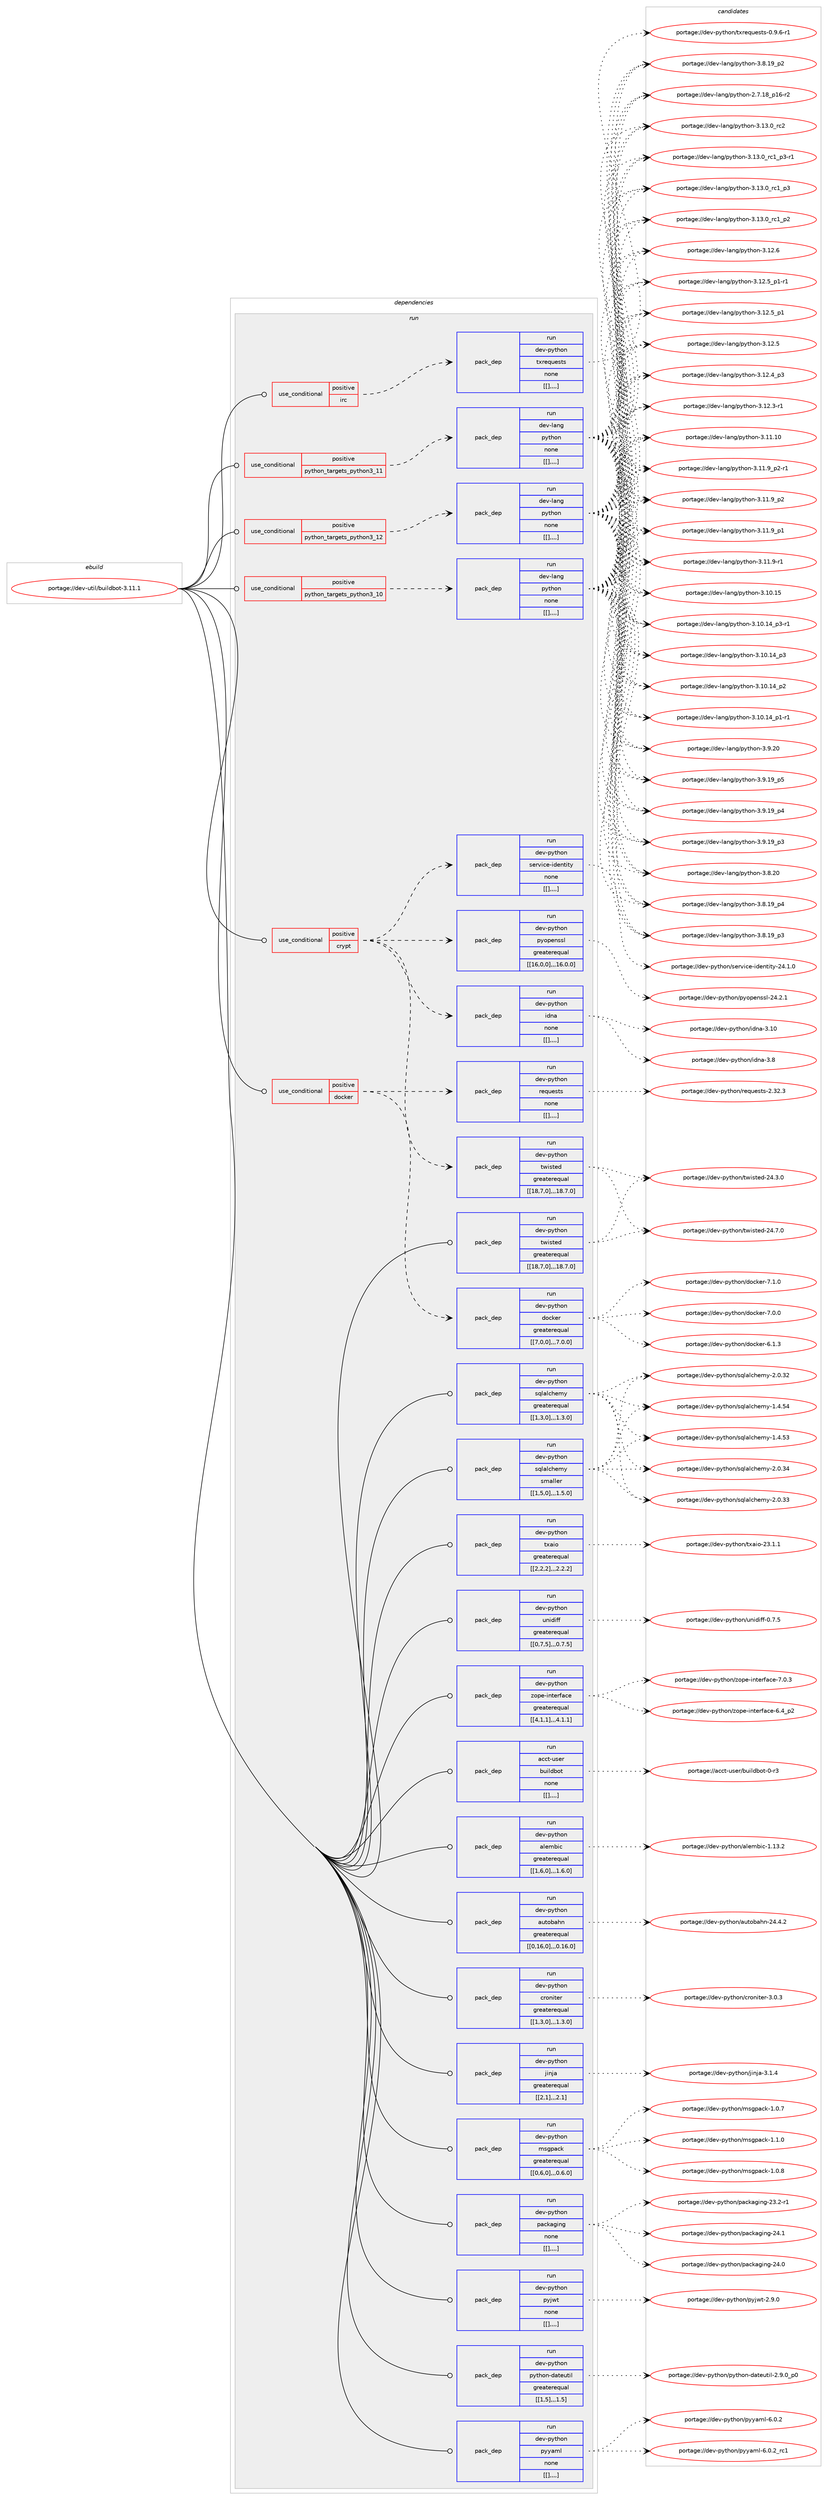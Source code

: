 digraph prolog {

# *************
# Graph options
# *************

newrank=true;
concentrate=true;
compound=true;
graph [rankdir=LR,fontname=Helvetica,fontsize=10,ranksep=1.5];#, ranksep=2.5, nodesep=0.2];
edge  [arrowhead=vee];
node  [fontname=Helvetica,fontsize=10];

# **********
# The ebuild
# **********

subgraph cluster_leftcol {
color=gray;
label=<<i>ebuild</i>>;
id [label="portage://dev-util/buildbot-3.11.1", color=red, width=4, href="../dev-util/buildbot-3.11.1.svg"];
}

# ****************
# The dependencies
# ****************

subgraph cluster_midcol {
color=gray;
label=<<i>dependencies</i>>;
subgraph cluster_compile {
fillcolor="#eeeeee";
style=filled;
label=<<i>compile</i>>;
}
subgraph cluster_compileandrun {
fillcolor="#eeeeee";
style=filled;
label=<<i>compile and run</i>>;
}
subgraph cluster_run {
fillcolor="#eeeeee";
style=filled;
label=<<i>run</i>>;
subgraph cond61010 {
dependency214530 [label=<<TABLE BORDER="0" CELLBORDER="1" CELLSPACING="0" CELLPADDING="4"><TR><TD ROWSPAN="3" CELLPADDING="10">use_conditional</TD></TR><TR><TD>positive</TD></TR><TR><TD>crypt</TD></TR></TABLE>>, shape=none, color=red];
subgraph pack152127 {
dependency214531 [label=<<TABLE BORDER="0" CELLBORDER="1" CELLSPACING="0" CELLPADDING="4" WIDTH="220"><TR><TD ROWSPAN="6" CELLPADDING="30">pack_dep</TD></TR><TR><TD WIDTH="110">run</TD></TR><TR><TD>dev-python</TD></TR><TR><TD>pyopenssl</TD></TR><TR><TD>greaterequal</TD></TR><TR><TD>[[16,0,0],,,16.0.0]</TD></TR></TABLE>>, shape=none, color=blue];
}
dependency214530:e -> dependency214531:w [weight=20,style="dashed",arrowhead="vee"];
subgraph pack152128 {
dependency214532 [label=<<TABLE BORDER="0" CELLBORDER="1" CELLSPACING="0" CELLPADDING="4" WIDTH="220"><TR><TD ROWSPAN="6" CELLPADDING="30">pack_dep</TD></TR><TR><TD WIDTH="110">run</TD></TR><TR><TD>dev-python</TD></TR><TR><TD>service-identity</TD></TR><TR><TD>none</TD></TR><TR><TD>[[],,,,]</TD></TR></TABLE>>, shape=none, color=blue];
}
dependency214530:e -> dependency214532:w [weight=20,style="dashed",arrowhead="vee"];
subgraph pack152129 {
dependency214533 [label=<<TABLE BORDER="0" CELLBORDER="1" CELLSPACING="0" CELLPADDING="4" WIDTH="220"><TR><TD ROWSPAN="6" CELLPADDING="30">pack_dep</TD></TR><TR><TD WIDTH="110">run</TD></TR><TR><TD>dev-python</TD></TR><TR><TD>twisted</TD></TR><TR><TD>greaterequal</TD></TR><TR><TD>[[18,7,0],,,18.7.0]</TD></TR></TABLE>>, shape=none, color=blue];
}
dependency214530:e -> dependency214533:w [weight=20,style="dashed",arrowhead="vee"];
subgraph pack152130 {
dependency214534 [label=<<TABLE BORDER="0" CELLBORDER="1" CELLSPACING="0" CELLPADDING="4" WIDTH="220"><TR><TD ROWSPAN="6" CELLPADDING="30">pack_dep</TD></TR><TR><TD WIDTH="110">run</TD></TR><TR><TD>dev-python</TD></TR><TR><TD>idna</TD></TR><TR><TD>none</TD></TR><TR><TD>[[],,,,]</TD></TR></TABLE>>, shape=none, color=blue];
}
dependency214530:e -> dependency214534:w [weight=20,style="dashed",arrowhead="vee"];
}
id:e -> dependency214530:w [weight=20,style="solid",arrowhead="odot"];
subgraph cond61011 {
dependency214535 [label=<<TABLE BORDER="0" CELLBORDER="1" CELLSPACING="0" CELLPADDING="4"><TR><TD ROWSPAN="3" CELLPADDING="10">use_conditional</TD></TR><TR><TD>positive</TD></TR><TR><TD>docker</TD></TR></TABLE>>, shape=none, color=red];
subgraph pack152131 {
dependency214536 [label=<<TABLE BORDER="0" CELLBORDER="1" CELLSPACING="0" CELLPADDING="4" WIDTH="220"><TR><TD ROWSPAN="6" CELLPADDING="30">pack_dep</TD></TR><TR><TD WIDTH="110">run</TD></TR><TR><TD>dev-python</TD></TR><TR><TD>docker</TD></TR><TR><TD>greaterequal</TD></TR><TR><TD>[[7,0,0],,,7.0.0]</TD></TR></TABLE>>, shape=none, color=blue];
}
dependency214535:e -> dependency214536:w [weight=20,style="dashed",arrowhead="vee"];
subgraph pack152132 {
dependency214537 [label=<<TABLE BORDER="0" CELLBORDER="1" CELLSPACING="0" CELLPADDING="4" WIDTH="220"><TR><TD ROWSPAN="6" CELLPADDING="30">pack_dep</TD></TR><TR><TD WIDTH="110">run</TD></TR><TR><TD>dev-python</TD></TR><TR><TD>requests</TD></TR><TR><TD>none</TD></TR><TR><TD>[[],,,,]</TD></TR></TABLE>>, shape=none, color=blue];
}
dependency214535:e -> dependency214537:w [weight=20,style="dashed",arrowhead="vee"];
}
id:e -> dependency214535:w [weight=20,style="solid",arrowhead="odot"];
subgraph cond61012 {
dependency214538 [label=<<TABLE BORDER="0" CELLBORDER="1" CELLSPACING="0" CELLPADDING="4"><TR><TD ROWSPAN="3" CELLPADDING="10">use_conditional</TD></TR><TR><TD>positive</TD></TR><TR><TD>irc</TD></TR></TABLE>>, shape=none, color=red];
subgraph pack152133 {
dependency214539 [label=<<TABLE BORDER="0" CELLBORDER="1" CELLSPACING="0" CELLPADDING="4" WIDTH="220"><TR><TD ROWSPAN="6" CELLPADDING="30">pack_dep</TD></TR><TR><TD WIDTH="110">run</TD></TR><TR><TD>dev-python</TD></TR><TR><TD>txrequests</TD></TR><TR><TD>none</TD></TR><TR><TD>[[],,,,]</TD></TR></TABLE>>, shape=none, color=blue];
}
dependency214538:e -> dependency214539:w [weight=20,style="dashed",arrowhead="vee"];
}
id:e -> dependency214538:w [weight=20,style="solid",arrowhead="odot"];
subgraph cond61013 {
dependency214540 [label=<<TABLE BORDER="0" CELLBORDER="1" CELLSPACING="0" CELLPADDING="4"><TR><TD ROWSPAN="3" CELLPADDING="10">use_conditional</TD></TR><TR><TD>positive</TD></TR><TR><TD>python_targets_python3_10</TD></TR></TABLE>>, shape=none, color=red];
subgraph pack152134 {
dependency214541 [label=<<TABLE BORDER="0" CELLBORDER="1" CELLSPACING="0" CELLPADDING="4" WIDTH="220"><TR><TD ROWSPAN="6" CELLPADDING="30">pack_dep</TD></TR><TR><TD WIDTH="110">run</TD></TR><TR><TD>dev-lang</TD></TR><TR><TD>python</TD></TR><TR><TD>none</TD></TR><TR><TD>[[],,,,]</TD></TR></TABLE>>, shape=none, color=blue];
}
dependency214540:e -> dependency214541:w [weight=20,style="dashed",arrowhead="vee"];
}
id:e -> dependency214540:w [weight=20,style="solid",arrowhead="odot"];
subgraph cond61014 {
dependency214542 [label=<<TABLE BORDER="0" CELLBORDER="1" CELLSPACING="0" CELLPADDING="4"><TR><TD ROWSPAN="3" CELLPADDING="10">use_conditional</TD></TR><TR><TD>positive</TD></TR><TR><TD>python_targets_python3_11</TD></TR></TABLE>>, shape=none, color=red];
subgraph pack152135 {
dependency214543 [label=<<TABLE BORDER="0" CELLBORDER="1" CELLSPACING="0" CELLPADDING="4" WIDTH="220"><TR><TD ROWSPAN="6" CELLPADDING="30">pack_dep</TD></TR><TR><TD WIDTH="110">run</TD></TR><TR><TD>dev-lang</TD></TR><TR><TD>python</TD></TR><TR><TD>none</TD></TR><TR><TD>[[],,,,]</TD></TR></TABLE>>, shape=none, color=blue];
}
dependency214542:e -> dependency214543:w [weight=20,style="dashed",arrowhead="vee"];
}
id:e -> dependency214542:w [weight=20,style="solid",arrowhead="odot"];
subgraph cond61015 {
dependency214544 [label=<<TABLE BORDER="0" CELLBORDER="1" CELLSPACING="0" CELLPADDING="4"><TR><TD ROWSPAN="3" CELLPADDING="10">use_conditional</TD></TR><TR><TD>positive</TD></TR><TR><TD>python_targets_python3_12</TD></TR></TABLE>>, shape=none, color=red];
subgraph pack152136 {
dependency214545 [label=<<TABLE BORDER="0" CELLBORDER="1" CELLSPACING="0" CELLPADDING="4" WIDTH="220"><TR><TD ROWSPAN="6" CELLPADDING="30">pack_dep</TD></TR><TR><TD WIDTH="110">run</TD></TR><TR><TD>dev-lang</TD></TR><TR><TD>python</TD></TR><TR><TD>none</TD></TR><TR><TD>[[],,,,]</TD></TR></TABLE>>, shape=none, color=blue];
}
dependency214544:e -> dependency214545:w [weight=20,style="dashed",arrowhead="vee"];
}
id:e -> dependency214544:w [weight=20,style="solid",arrowhead="odot"];
subgraph pack152137 {
dependency214546 [label=<<TABLE BORDER="0" CELLBORDER="1" CELLSPACING="0" CELLPADDING="4" WIDTH="220"><TR><TD ROWSPAN="6" CELLPADDING="30">pack_dep</TD></TR><TR><TD WIDTH="110">run</TD></TR><TR><TD>acct-user</TD></TR><TR><TD>buildbot</TD></TR><TR><TD>none</TD></TR><TR><TD>[[],,,,]</TD></TR></TABLE>>, shape=none, color=blue];
}
id:e -> dependency214546:w [weight=20,style="solid",arrowhead="odot"];
subgraph pack152138 {
dependency214547 [label=<<TABLE BORDER="0" CELLBORDER="1" CELLSPACING="0" CELLPADDING="4" WIDTH="220"><TR><TD ROWSPAN="6" CELLPADDING="30">pack_dep</TD></TR><TR><TD WIDTH="110">run</TD></TR><TR><TD>dev-python</TD></TR><TR><TD>alembic</TD></TR><TR><TD>greaterequal</TD></TR><TR><TD>[[1,6,0],,,1.6.0]</TD></TR></TABLE>>, shape=none, color=blue];
}
id:e -> dependency214547:w [weight=20,style="solid",arrowhead="odot"];
subgraph pack152139 {
dependency214548 [label=<<TABLE BORDER="0" CELLBORDER="1" CELLSPACING="0" CELLPADDING="4" WIDTH="220"><TR><TD ROWSPAN="6" CELLPADDING="30">pack_dep</TD></TR><TR><TD WIDTH="110">run</TD></TR><TR><TD>dev-python</TD></TR><TR><TD>autobahn</TD></TR><TR><TD>greaterequal</TD></TR><TR><TD>[[0,16,0],,,0.16.0]</TD></TR></TABLE>>, shape=none, color=blue];
}
id:e -> dependency214548:w [weight=20,style="solid",arrowhead="odot"];
subgraph pack152140 {
dependency214549 [label=<<TABLE BORDER="0" CELLBORDER="1" CELLSPACING="0" CELLPADDING="4" WIDTH="220"><TR><TD ROWSPAN="6" CELLPADDING="30">pack_dep</TD></TR><TR><TD WIDTH="110">run</TD></TR><TR><TD>dev-python</TD></TR><TR><TD>croniter</TD></TR><TR><TD>greaterequal</TD></TR><TR><TD>[[1,3,0],,,1.3.0]</TD></TR></TABLE>>, shape=none, color=blue];
}
id:e -> dependency214549:w [weight=20,style="solid",arrowhead="odot"];
subgraph pack152141 {
dependency214550 [label=<<TABLE BORDER="0" CELLBORDER="1" CELLSPACING="0" CELLPADDING="4" WIDTH="220"><TR><TD ROWSPAN="6" CELLPADDING="30">pack_dep</TD></TR><TR><TD WIDTH="110">run</TD></TR><TR><TD>dev-python</TD></TR><TR><TD>jinja</TD></TR><TR><TD>greaterequal</TD></TR><TR><TD>[[2,1],,,2.1]</TD></TR></TABLE>>, shape=none, color=blue];
}
id:e -> dependency214550:w [weight=20,style="solid",arrowhead="odot"];
subgraph pack152142 {
dependency214551 [label=<<TABLE BORDER="0" CELLBORDER="1" CELLSPACING="0" CELLPADDING="4" WIDTH="220"><TR><TD ROWSPAN="6" CELLPADDING="30">pack_dep</TD></TR><TR><TD WIDTH="110">run</TD></TR><TR><TD>dev-python</TD></TR><TR><TD>msgpack</TD></TR><TR><TD>greaterequal</TD></TR><TR><TD>[[0,6,0],,,0.6.0]</TD></TR></TABLE>>, shape=none, color=blue];
}
id:e -> dependency214551:w [weight=20,style="solid",arrowhead="odot"];
subgraph pack152143 {
dependency214552 [label=<<TABLE BORDER="0" CELLBORDER="1" CELLSPACING="0" CELLPADDING="4" WIDTH="220"><TR><TD ROWSPAN="6" CELLPADDING="30">pack_dep</TD></TR><TR><TD WIDTH="110">run</TD></TR><TR><TD>dev-python</TD></TR><TR><TD>packaging</TD></TR><TR><TD>none</TD></TR><TR><TD>[[],,,,]</TD></TR></TABLE>>, shape=none, color=blue];
}
id:e -> dependency214552:w [weight=20,style="solid",arrowhead="odot"];
subgraph pack152144 {
dependency214553 [label=<<TABLE BORDER="0" CELLBORDER="1" CELLSPACING="0" CELLPADDING="4" WIDTH="220"><TR><TD ROWSPAN="6" CELLPADDING="30">pack_dep</TD></TR><TR><TD WIDTH="110">run</TD></TR><TR><TD>dev-python</TD></TR><TR><TD>pyjwt</TD></TR><TR><TD>none</TD></TR><TR><TD>[[],,,,]</TD></TR></TABLE>>, shape=none, color=blue];
}
id:e -> dependency214553:w [weight=20,style="solid",arrowhead="odot"];
subgraph pack152145 {
dependency214554 [label=<<TABLE BORDER="0" CELLBORDER="1" CELLSPACING="0" CELLPADDING="4" WIDTH="220"><TR><TD ROWSPAN="6" CELLPADDING="30">pack_dep</TD></TR><TR><TD WIDTH="110">run</TD></TR><TR><TD>dev-python</TD></TR><TR><TD>python-dateutil</TD></TR><TR><TD>greaterequal</TD></TR><TR><TD>[[1,5],,,1.5]</TD></TR></TABLE>>, shape=none, color=blue];
}
id:e -> dependency214554:w [weight=20,style="solid",arrowhead="odot"];
subgraph pack152146 {
dependency214555 [label=<<TABLE BORDER="0" CELLBORDER="1" CELLSPACING="0" CELLPADDING="4" WIDTH="220"><TR><TD ROWSPAN="6" CELLPADDING="30">pack_dep</TD></TR><TR><TD WIDTH="110">run</TD></TR><TR><TD>dev-python</TD></TR><TR><TD>pyyaml</TD></TR><TR><TD>none</TD></TR><TR><TD>[[],,,,]</TD></TR></TABLE>>, shape=none, color=blue];
}
id:e -> dependency214555:w [weight=20,style="solid",arrowhead="odot"];
subgraph pack152147 {
dependency214556 [label=<<TABLE BORDER="0" CELLBORDER="1" CELLSPACING="0" CELLPADDING="4" WIDTH="220"><TR><TD ROWSPAN="6" CELLPADDING="30">pack_dep</TD></TR><TR><TD WIDTH="110">run</TD></TR><TR><TD>dev-python</TD></TR><TR><TD>sqlalchemy</TD></TR><TR><TD>greaterequal</TD></TR><TR><TD>[[1,3,0],,,1.3.0]</TD></TR></TABLE>>, shape=none, color=blue];
}
id:e -> dependency214556:w [weight=20,style="solid",arrowhead="odot"];
subgraph pack152148 {
dependency214557 [label=<<TABLE BORDER="0" CELLBORDER="1" CELLSPACING="0" CELLPADDING="4" WIDTH="220"><TR><TD ROWSPAN="6" CELLPADDING="30">pack_dep</TD></TR><TR><TD WIDTH="110">run</TD></TR><TR><TD>dev-python</TD></TR><TR><TD>sqlalchemy</TD></TR><TR><TD>smaller</TD></TR><TR><TD>[[1,5,0],,,1.5.0]</TD></TR></TABLE>>, shape=none, color=blue];
}
id:e -> dependency214557:w [weight=20,style="solid",arrowhead="odot"];
subgraph pack152149 {
dependency214558 [label=<<TABLE BORDER="0" CELLBORDER="1" CELLSPACING="0" CELLPADDING="4" WIDTH="220"><TR><TD ROWSPAN="6" CELLPADDING="30">pack_dep</TD></TR><TR><TD WIDTH="110">run</TD></TR><TR><TD>dev-python</TD></TR><TR><TD>twisted</TD></TR><TR><TD>greaterequal</TD></TR><TR><TD>[[18,7,0],,,18.7.0]</TD></TR></TABLE>>, shape=none, color=blue];
}
id:e -> dependency214558:w [weight=20,style="solid",arrowhead="odot"];
subgraph pack152150 {
dependency214559 [label=<<TABLE BORDER="0" CELLBORDER="1" CELLSPACING="0" CELLPADDING="4" WIDTH="220"><TR><TD ROWSPAN="6" CELLPADDING="30">pack_dep</TD></TR><TR><TD WIDTH="110">run</TD></TR><TR><TD>dev-python</TD></TR><TR><TD>txaio</TD></TR><TR><TD>greaterequal</TD></TR><TR><TD>[[2,2,2],,,2.2.2]</TD></TR></TABLE>>, shape=none, color=blue];
}
id:e -> dependency214559:w [weight=20,style="solid",arrowhead="odot"];
subgraph pack152151 {
dependency214560 [label=<<TABLE BORDER="0" CELLBORDER="1" CELLSPACING="0" CELLPADDING="4" WIDTH="220"><TR><TD ROWSPAN="6" CELLPADDING="30">pack_dep</TD></TR><TR><TD WIDTH="110">run</TD></TR><TR><TD>dev-python</TD></TR><TR><TD>unidiff</TD></TR><TR><TD>greaterequal</TD></TR><TR><TD>[[0,7,5],,,0.7.5]</TD></TR></TABLE>>, shape=none, color=blue];
}
id:e -> dependency214560:w [weight=20,style="solid",arrowhead="odot"];
subgraph pack152152 {
dependency214561 [label=<<TABLE BORDER="0" CELLBORDER="1" CELLSPACING="0" CELLPADDING="4" WIDTH="220"><TR><TD ROWSPAN="6" CELLPADDING="30">pack_dep</TD></TR><TR><TD WIDTH="110">run</TD></TR><TR><TD>dev-python</TD></TR><TR><TD>zope-interface</TD></TR><TR><TD>greaterequal</TD></TR><TR><TD>[[4,1,1],,,4.1.1]</TD></TR></TABLE>>, shape=none, color=blue];
}
id:e -> dependency214561:w [weight=20,style="solid",arrowhead="odot"];
}
}

# **************
# The candidates
# **************

subgraph cluster_choices {
rank=same;
color=gray;
label=<<i>candidates</i>>;

subgraph choice152127 {
color=black;
nodesep=1;
choice100101118451121211161041111104711212111111210111011511510845505246504649 [label="portage://dev-python/pyopenssl-24.2.1", color=red, width=4,href="../dev-python/pyopenssl-24.2.1.svg"];
dependency214531:e -> choice100101118451121211161041111104711212111111210111011511510845505246504649:w [style=dotted,weight="100"];
}
subgraph choice152128 {
color=black;
nodesep=1;
choice1001011184511212111610411111047115101114118105991014510510010111011610511612145505246494648 [label="portage://dev-python/service-identity-24.1.0", color=red, width=4,href="../dev-python/service-identity-24.1.0.svg"];
dependency214532:e -> choice1001011184511212111610411111047115101114118105991014510510010111011610511612145505246494648:w [style=dotted,weight="100"];
}
subgraph choice152129 {
color=black;
nodesep=1;
choice100101118451121211161041111104711611910511511610110045505246554648 [label="portage://dev-python/twisted-24.7.0", color=red, width=4,href="../dev-python/twisted-24.7.0.svg"];
choice100101118451121211161041111104711611910511511610110045505246514648 [label="portage://dev-python/twisted-24.3.0", color=red, width=4,href="../dev-python/twisted-24.3.0.svg"];
dependency214533:e -> choice100101118451121211161041111104711611910511511610110045505246554648:w [style=dotted,weight="100"];
dependency214533:e -> choice100101118451121211161041111104711611910511511610110045505246514648:w [style=dotted,weight="100"];
}
subgraph choice152130 {
color=black;
nodesep=1;
choice1001011184511212111610411111047105100110974551464948 [label="portage://dev-python/idna-3.10", color=red, width=4,href="../dev-python/idna-3.10.svg"];
choice10010111845112121116104111110471051001109745514656 [label="portage://dev-python/idna-3.8", color=red, width=4,href="../dev-python/idna-3.8.svg"];
dependency214534:e -> choice1001011184511212111610411111047105100110974551464948:w [style=dotted,weight="100"];
dependency214534:e -> choice10010111845112121116104111110471051001109745514656:w [style=dotted,weight="100"];
}
subgraph choice152131 {
color=black;
nodesep=1;
choice100101118451121211161041111104710011199107101114455546494648 [label="portage://dev-python/docker-7.1.0", color=red, width=4,href="../dev-python/docker-7.1.0.svg"];
choice100101118451121211161041111104710011199107101114455546484648 [label="portage://dev-python/docker-7.0.0", color=red, width=4,href="../dev-python/docker-7.0.0.svg"];
choice100101118451121211161041111104710011199107101114455446494651 [label="portage://dev-python/docker-6.1.3", color=red, width=4,href="../dev-python/docker-6.1.3.svg"];
dependency214536:e -> choice100101118451121211161041111104710011199107101114455546494648:w [style=dotted,weight="100"];
dependency214536:e -> choice100101118451121211161041111104710011199107101114455546484648:w [style=dotted,weight="100"];
dependency214536:e -> choice100101118451121211161041111104710011199107101114455446494651:w [style=dotted,weight="100"];
}
subgraph choice152132 {
color=black;
nodesep=1;
choice100101118451121211161041111104711410111311710111511611545504651504651 [label="portage://dev-python/requests-2.32.3", color=red, width=4,href="../dev-python/requests-2.32.3.svg"];
dependency214537:e -> choice100101118451121211161041111104711410111311710111511611545504651504651:w [style=dotted,weight="100"];
}
subgraph choice152133 {
color=black;
nodesep=1;
choice10010111845112121116104111110471161201141011131171011151161154548465746544511449 [label="portage://dev-python/txrequests-0.9.6-r1", color=red, width=4,href="../dev-python/txrequests-0.9.6-r1.svg"];
dependency214539:e -> choice10010111845112121116104111110471161201141011131171011151161154548465746544511449:w [style=dotted,weight="100"];
}
subgraph choice152134 {
color=black;
nodesep=1;
choice10010111845108971101034711212111610411111045514649514648951149950 [label="portage://dev-lang/python-3.13.0_rc2", color=red, width=4,href="../dev-lang/python-3.13.0_rc2.svg"];
choice1001011184510897110103471121211161041111104551464951464895114994995112514511449 [label="portage://dev-lang/python-3.13.0_rc1_p3-r1", color=red, width=4,href="../dev-lang/python-3.13.0_rc1_p3-r1.svg"];
choice100101118451089711010347112121116104111110455146495146489511499499511251 [label="portage://dev-lang/python-3.13.0_rc1_p3", color=red, width=4,href="../dev-lang/python-3.13.0_rc1_p3.svg"];
choice100101118451089711010347112121116104111110455146495146489511499499511250 [label="portage://dev-lang/python-3.13.0_rc1_p2", color=red, width=4,href="../dev-lang/python-3.13.0_rc1_p2.svg"];
choice10010111845108971101034711212111610411111045514649504654 [label="portage://dev-lang/python-3.12.6", color=red, width=4,href="../dev-lang/python-3.12.6.svg"];
choice1001011184510897110103471121211161041111104551464950465395112494511449 [label="portage://dev-lang/python-3.12.5_p1-r1", color=red, width=4,href="../dev-lang/python-3.12.5_p1-r1.svg"];
choice100101118451089711010347112121116104111110455146495046539511249 [label="portage://dev-lang/python-3.12.5_p1", color=red, width=4,href="../dev-lang/python-3.12.5_p1.svg"];
choice10010111845108971101034711212111610411111045514649504653 [label="portage://dev-lang/python-3.12.5", color=red, width=4,href="../dev-lang/python-3.12.5.svg"];
choice100101118451089711010347112121116104111110455146495046529511251 [label="portage://dev-lang/python-3.12.4_p3", color=red, width=4,href="../dev-lang/python-3.12.4_p3.svg"];
choice100101118451089711010347112121116104111110455146495046514511449 [label="portage://dev-lang/python-3.12.3-r1", color=red, width=4,href="../dev-lang/python-3.12.3-r1.svg"];
choice1001011184510897110103471121211161041111104551464949464948 [label="portage://dev-lang/python-3.11.10", color=red, width=4,href="../dev-lang/python-3.11.10.svg"];
choice1001011184510897110103471121211161041111104551464949465795112504511449 [label="portage://dev-lang/python-3.11.9_p2-r1", color=red, width=4,href="../dev-lang/python-3.11.9_p2-r1.svg"];
choice100101118451089711010347112121116104111110455146494946579511250 [label="portage://dev-lang/python-3.11.9_p2", color=red, width=4,href="../dev-lang/python-3.11.9_p2.svg"];
choice100101118451089711010347112121116104111110455146494946579511249 [label="portage://dev-lang/python-3.11.9_p1", color=red, width=4,href="../dev-lang/python-3.11.9_p1.svg"];
choice100101118451089711010347112121116104111110455146494946574511449 [label="portage://dev-lang/python-3.11.9-r1", color=red, width=4,href="../dev-lang/python-3.11.9-r1.svg"];
choice1001011184510897110103471121211161041111104551464948464953 [label="portage://dev-lang/python-3.10.15", color=red, width=4,href="../dev-lang/python-3.10.15.svg"];
choice100101118451089711010347112121116104111110455146494846495295112514511449 [label="portage://dev-lang/python-3.10.14_p3-r1", color=red, width=4,href="../dev-lang/python-3.10.14_p3-r1.svg"];
choice10010111845108971101034711212111610411111045514649484649529511251 [label="portage://dev-lang/python-3.10.14_p3", color=red, width=4,href="../dev-lang/python-3.10.14_p3.svg"];
choice10010111845108971101034711212111610411111045514649484649529511250 [label="portage://dev-lang/python-3.10.14_p2", color=red, width=4,href="../dev-lang/python-3.10.14_p2.svg"];
choice100101118451089711010347112121116104111110455146494846495295112494511449 [label="portage://dev-lang/python-3.10.14_p1-r1", color=red, width=4,href="../dev-lang/python-3.10.14_p1-r1.svg"];
choice10010111845108971101034711212111610411111045514657465048 [label="portage://dev-lang/python-3.9.20", color=red, width=4,href="../dev-lang/python-3.9.20.svg"];
choice100101118451089711010347112121116104111110455146574649579511253 [label="portage://dev-lang/python-3.9.19_p5", color=red, width=4,href="../dev-lang/python-3.9.19_p5.svg"];
choice100101118451089711010347112121116104111110455146574649579511252 [label="portage://dev-lang/python-3.9.19_p4", color=red, width=4,href="../dev-lang/python-3.9.19_p4.svg"];
choice100101118451089711010347112121116104111110455146574649579511251 [label="portage://dev-lang/python-3.9.19_p3", color=red, width=4,href="../dev-lang/python-3.9.19_p3.svg"];
choice10010111845108971101034711212111610411111045514656465048 [label="portage://dev-lang/python-3.8.20", color=red, width=4,href="../dev-lang/python-3.8.20.svg"];
choice100101118451089711010347112121116104111110455146564649579511252 [label="portage://dev-lang/python-3.8.19_p4", color=red, width=4,href="../dev-lang/python-3.8.19_p4.svg"];
choice100101118451089711010347112121116104111110455146564649579511251 [label="portage://dev-lang/python-3.8.19_p3", color=red, width=4,href="../dev-lang/python-3.8.19_p3.svg"];
choice100101118451089711010347112121116104111110455146564649579511250 [label="portage://dev-lang/python-3.8.19_p2", color=red, width=4,href="../dev-lang/python-3.8.19_p2.svg"];
choice100101118451089711010347112121116104111110455046554649569511249544511450 [label="portage://dev-lang/python-2.7.18_p16-r2", color=red, width=4,href="../dev-lang/python-2.7.18_p16-r2.svg"];
dependency214541:e -> choice10010111845108971101034711212111610411111045514649514648951149950:w [style=dotted,weight="100"];
dependency214541:e -> choice1001011184510897110103471121211161041111104551464951464895114994995112514511449:w [style=dotted,weight="100"];
dependency214541:e -> choice100101118451089711010347112121116104111110455146495146489511499499511251:w [style=dotted,weight="100"];
dependency214541:e -> choice100101118451089711010347112121116104111110455146495146489511499499511250:w [style=dotted,weight="100"];
dependency214541:e -> choice10010111845108971101034711212111610411111045514649504654:w [style=dotted,weight="100"];
dependency214541:e -> choice1001011184510897110103471121211161041111104551464950465395112494511449:w [style=dotted,weight="100"];
dependency214541:e -> choice100101118451089711010347112121116104111110455146495046539511249:w [style=dotted,weight="100"];
dependency214541:e -> choice10010111845108971101034711212111610411111045514649504653:w [style=dotted,weight="100"];
dependency214541:e -> choice100101118451089711010347112121116104111110455146495046529511251:w [style=dotted,weight="100"];
dependency214541:e -> choice100101118451089711010347112121116104111110455146495046514511449:w [style=dotted,weight="100"];
dependency214541:e -> choice1001011184510897110103471121211161041111104551464949464948:w [style=dotted,weight="100"];
dependency214541:e -> choice1001011184510897110103471121211161041111104551464949465795112504511449:w [style=dotted,weight="100"];
dependency214541:e -> choice100101118451089711010347112121116104111110455146494946579511250:w [style=dotted,weight="100"];
dependency214541:e -> choice100101118451089711010347112121116104111110455146494946579511249:w [style=dotted,weight="100"];
dependency214541:e -> choice100101118451089711010347112121116104111110455146494946574511449:w [style=dotted,weight="100"];
dependency214541:e -> choice1001011184510897110103471121211161041111104551464948464953:w [style=dotted,weight="100"];
dependency214541:e -> choice100101118451089711010347112121116104111110455146494846495295112514511449:w [style=dotted,weight="100"];
dependency214541:e -> choice10010111845108971101034711212111610411111045514649484649529511251:w [style=dotted,weight="100"];
dependency214541:e -> choice10010111845108971101034711212111610411111045514649484649529511250:w [style=dotted,weight="100"];
dependency214541:e -> choice100101118451089711010347112121116104111110455146494846495295112494511449:w [style=dotted,weight="100"];
dependency214541:e -> choice10010111845108971101034711212111610411111045514657465048:w [style=dotted,weight="100"];
dependency214541:e -> choice100101118451089711010347112121116104111110455146574649579511253:w [style=dotted,weight="100"];
dependency214541:e -> choice100101118451089711010347112121116104111110455146574649579511252:w [style=dotted,weight="100"];
dependency214541:e -> choice100101118451089711010347112121116104111110455146574649579511251:w [style=dotted,weight="100"];
dependency214541:e -> choice10010111845108971101034711212111610411111045514656465048:w [style=dotted,weight="100"];
dependency214541:e -> choice100101118451089711010347112121116104111110455146564649579511252:w [style=dotted,weight="100"];
dependency214541:e -> choice100101118451089711010347112121116104111110455146564649579511251:w [style=dotted,weight="100"];
dependency214541:e -> choice100101118451089711010347112121116104111110455146564649579511250:w [style=dotted,weight="100"];
dependency214541:e -> choice100101118451089711010347112121116104111110455046554649569511249544511450:w [style=dotted,weight="100"];
}
subgraph choice152135 {
color=black;
nodesep=1;
choice10010111845108971101034711212111610411111045514649514648951149950 [label="portage://dev-lang/python-3.13.0_rc2", color=red, width=4,href="../dev-lang/python-3.13.0_rc2.svg"];
choice1001011184510897110103471121211161041111104551464951464895114994995112514511449 [label="portage://dev-lang/python-3.13.0_rc1_p3-r1", color=red, width=4,href="../dev-lang/python-3.13.0_rc1_p3-r1.svg"];
choice100101118451089711010347112121116104111110455146495146489511499499511251 [label="portage://dev-lang/python-3.13.0_rc1_p3", color=red, width=4,href="../dev-lang/python-3.13.0_rc1_p3.svg"];
choice100101118451089711010347112121116104111110455146495146489511499499511250 [label="portage://dev-lang/python-3.13.0_rc1_p2", color=red, width=4,href="../dev-lang/python-3.13.0_rc1_p2.svg"];
choice10010111845108971101034711212111610411111045514649504654 [label="portage://dev-lang/python-3.12.6", color=red, width=4,href="../dev-lang/python-3.12.6.svg"];
choice1001011184510897110103471121211161041111104551464950465395112494511449 [label="portage://dev-lang/python-3.12.5_p1-r1", color=red, width=4,href="../dev-lang/python-3.12.5_p1-r1.svg"];
choice100101118451089711010347112121116104111110455146495046539511249 [label="portage://dev-lang/python-3.12.5_p1", color=red, width=4,href="../dev-lang/python-3.12.5_p1.svg"];
choice10010111845108971101034711212111610411111045514649504653 [label="portage://dev-lang/python-3.12.5", color=red, width=4,href="../dev-lang/python-3.12.5.svg"];
choice100101118451089711010347112121116104111110455146495046529511251 [label="portage://dev-lang/python-3.12.4_p3", color=red, width=4,href="../dev-lang/python-3.12.4_p3.svg"];
choice100101118451089711010347112121116104111110455146495046514511449 [label="portage://dev-lang/python-3.12.3-r1", color=red, width=4,href="../dev-lang/python-3.12.3-r1.svg"];
choice1001011184510897110103471121211161041111104551464949464948 [label="portage://dev-lang/python-3.11.10", color=red, width=4,href="../dev-lang/python-3.11.10.svg"];
choice1001011184510897110103471121211161041111104551464949465795112504511449 [label="portage://dev-lang/python-3.11.9_p2-r1", color=red, width=4,href="../dev-lang/python-3.11.9_p2-r1.svg"];
choice100101118451089711010347112121116104111110455146494946579511250 [label="portage://dev-lang/python-3.11.9_p2", color=red, width=4,href="../dev-lang/python-3.11.9_p2.svg"];
choice100101118451089711010347112121116104111110455146494946579511249 [label="portage://dev-lang/python-3.11.9_p1", color=red, width=4,href="../dev-lang/python-3.11.9_p1.svg"];
choice100101118451089711010347112121116104111110455146494946574511449 [label="portage://dev-lang/python-3.11.9-r1", color=red, width=4,href="../dev-lang/python-3.11.9-r1.svg"];
choice1001011184510897110103471121211161041111104551464948464953 [label="portage://dev-lang/python-3.10.15", color=red, width=4,href="../dev-lang/python-3.10.15.svg"];
choice100101118451089711010347112121116104111110455146494846495295112514511449 [label="portage://dev-lang/python-3.10.14_p3-r1", color=red, width=4,href="../dev-lang/python-3.10.14_p3-r1.svg"];
choice10010111845108971101034711212111610411111045514649484649529511251 [label="portage://dev-lang/python-3.10.14_p3", color=red, width=4,href="../dev-lang/python-3.10.14_p3.svg"];
choice10010111845108971101034711212111610411111045514649484649529511250 [label="portage://dev-lang/python-3.10.14_p2", color=red, width=4,href="../dev-lang/python-3.10.14_p2.svg"];
choice100101118451089711010347112121116104111110455146494846495295112494511449 [label="portage://dev-lang/python-3.10.14_p1-r1", color=red, width=4,href="../dev-lang/python-3.10.14_p1-r1.svg"];
choice10010111845108971101034711212111610411111045514657465048 [label="portage://dev-lang/python-3.9.20", color=red, width=4,href="../dev-lang/python-3.9.20.svg"];
choice100101118451089711010347112121116104111110455146574649579511253 [label="portage://dev-lang/python-3.9.19_p5", color=red, width=4,href="../dev-lang/python-3.9.19_p5.svg"];
choice100101118451089711010347112121116104111110455146574649579511252 [label="portage://dev-lang/python-3.9.19_p4", color=red, width=4,href="../dev-lang/python-3.9.19_p4.svg"];
choice100101118451089711010347112121116104111110455146574649579511251 [label="portage://dev-lang/python-3.9.19_p3", color=red, width=4,href="../dev-lang/python-3.9.19_p3.svg"];
choice10010111845108971101034711212111610411111045514656465048 [label="portage://dev-lang/python-3.8.20", color=red, width=4,href="../dev-lang/python-3.8.20.svg"];
choice100101118451089711010347112121116104111110455146564649579511252 [label="portage://dev-lang/python-3.8.19_p4", color=red, width=4,href="../dev-lang/python-3.8.19_p4.svg"];
choice100101118451089711010347112121116104111110455146564649579511251 [label="portage://dev-lang/python-3.8.19_p3", color=red, width=4,href="../dev-lang/python-3.8.19_p3.svg"];
choice100101118451089711010347112121116104111110455146564649579511250 [label="portage://dev-lang/python-3.8.19_p2", color=red, width=4,href="../dev-lang/python-3.8.19_p2.svg"];
choice100101118451089711010347112121116104111110455046554649569511249544511450 [label="portage://dev-lang/python-2.7.18_p16-r2", color=red, width=4,href="../dev-lang/python-2.7.18_p16-r2.svg"];
dependency214543:e -> choice10010111845108971101034711212111610411111045514649514648951149950:w [style=dotted,weight="100"];
dependency214543:e -> choice1001011184510897110103471121211161041111104551464951464895114994995112514511449:w [style=dotted,weight="100"];
dependency214543:e -> choice100101118451089711010347112121116104111110455146495146489511499499511251:w [style=dotted,weight="100"];
dependency214543:e -> choice100101118451089711010347112121116104111110455146495146489511499499511250:w [style=dotted,weight="100"];
dependency214543:e -> choice10010111845108971101034711212111610411111045514649504654:w [style=dotted,weight="100"];
dependency214543:e -> choice1001011184510897110103471121211161041111104551464950465395112494511449:w [style=dotted,weight="100"];
dependency214543:e -> choice100101118451089711010347112121116104111110455146495046539511249:w [style=dotted,weight="100"];
dependency214543:e -> choice10010111845108971101034711212111610411111045514649504653:w [style=dotted,weight="100"];
dependency214543:e -> choice100101118451089711010347112121116104111110455146495046529511251:w [style=dotted,weight="100"];
dependency214543:e -> choice100101118451089711010347112121116104111110455146495046514511449:w [style=dotted,weight="100"];
dependency214543:e -> choice1001011184510897110103471121211161041111104551464949464948:w [style=dotted,weight="100"];
dependency214543:e -> choice1001011184510897110103471121211161041111104551464949465795112504511449:w [style=dotted,weight="100"];
dependency214543:e -> choice100101118451089711010347112121116104111110455146494946579511250:w [style=dotted,weight="100"];
dependency214543:e -> choice100101118451089711010347112121116104111110455146494946579511249:w [style=dotted,weight="100"];
dependency214543:e -> choice100101118451089711010347112121116104111110455146494946574511449:w [style=dotted,weight="100"];
dependency214543:e -> choice1001011184510897110103471121211161041111104551464948464953:w [style=dotted,weight="100"];
dependency214543:e -> choice100101118451089711010347112121116104111110455146494846495295112514511449:w [style=dotted,weight="100"];
dependency214543:e -> choice10010111845108971101034711212111610411111045514649484649529511251:w [style=dotted,weight="100"];
dependency214543:e -> choice10010111845108971101034711212111610411111045514649484649529511250:w [style=dotted,weight="100"];
dependency214543:e -> choice100101118451089711010347112121116104111110455146494846495295112494511449:w [style=dotted,weight="100"];
dependency214543:e -> choice10010111845108971101034711212111610411111045514657465048:w [style=dotted,weight="100"];
dependency214543:e -> choice100101118451089711010347112121116104111110455146574649579511253:w [style=dotted,weight="100"];
dependency214543:e -> choice100101118451089711010347112121116104111110455146574649579511252:w [style=dotted,weight="100"];
dependency214543:e -> choice100101118451089711010347112121116104111110455146574649579511251:w [style=dotted,weight="100"];
dependency214543:e -> choice10010111845108971101034711212111610411111045514656465048:w [style=dotted,weight="100"];
dependency214543:e -> choice100101118451089711010347112121116104111110455146564649579511252:w [style=dotted,weight="100"];
dependency214543:e -> choice100101118451089711010347112121116104111110455146564649579511251:w [style=dotted,weight="100"];
dependency214543:e -> choice100101118451089711010347112121116104111110455146564649579511250:w [style=dotted,weight="100"];
dependency214543:e -> choice100101118451089711010347112121116104111110455046554649569511249544511450:w [style=dotted,weight="100"];
}
subgraph choice152136 {
color=black;
nodesep=1;
choice10010111845108971101034711212111610411111045514649514648951149950 [label="portage://dev-lang/python-3.13.0_rc2", color=red, width=4,href="../dev-lang/python-3.13.0_rc2.svg"];
choice1001011184510897110103471121211161041111104551464951464895114994995112514511449 [label="portage://dev-lang/python-3.13.0_rc1_p3-r1", color=red, width=4,href="../dev-lang/python-3.13.0_rc1_p3-r1.svg"];
choice100101118451089711010347112121116104111110455146495146489511499499511251 [label="portage://dev-lang/python-3.13.0_rc1_p3", color=red, width=4,href="../dev-lang/python-3.13.0_rc1_p3.svg"];
choice100101118451089711010347112121116104111110455146495146489511499499511250 [label="portage://dev-lang/python-3.13.0_rc1_p2", color=red, width=4,href="../dev-lang/python-3.13.0_rc1_p2.svg"];
choice10010111845108971101034711212111610411111045514649504654 [label="portage://dev-lang/python-3.12.6", color=red, width=4,href="../dev-lang/python-3.12.6.svg"];
choice1001011184510897110103471121211161041111104551464950465395112494511449 [label="portage://dev-lang/python-3.12.5_p1-r1", color=red, width=4,href="../dev-lang/python-3.12.5_p1-r1.svg"];
choice100101118451089711010347112121116104111110455146495046539511249 [label="portage://dev-lang/python-3.12.5_p1", color=red, width=4,href="../dev-lang/python-3.12.5_p1.svg"];
choice10010111845108971101034711212111610411111045514649504653 [label="portage://dev-lang/python-3.12.5", color=red, width=4,href="../dev-lang/python-3.12.5.svg"];
choice100101118451089711010347112121116104111110455146495046529511251 [label="portage://dev-lang/python-3.12.4_p3", color=red, width=4,href="../dev-lang/python-3.12.4_p3.svg"];
choice100101118451089711010347112121116104111110455146495046514511449 [label="portage://dev-lang/python-3.12.3-r1", color=red, width=4,href="../dev-lang/python-3.12.3-r1.svg"];
choice1001011184510897110103471121211161041111104551464949464948 [label="portage://dev-lang/python-3.11.10", color=red, width=4,href="../dev-lang/python-3.11.10.svg"];
choice1001011184510897110103471121211161041111104551464949465795112504511449 [label="portage://dev-lang/python-3.11.9_p2-r1", color=red, width=4,href="../dev-lang/python-3.11.9_p2-r1.svg"];
choice100101118451089711010347112121116104111110455146494946579511250 [label="portage://dev-lang/python-3.11.9_p2", color=red, width=4,href="../dev-lang/python-3.11.9_p2.svg"];
choice100101118451089711010347112121116104111110455146494946579511249 [label="portage://dev-lang/python-3.11.9_p1", color=red, width=4,href="../dev-lang/python-3.11.9_p1.svg"];
choice100101118451089711010347112121116104111110455146494946574511449 [label="portage://dev-lang/python-3.11.9-r1", color=red, width=4,href="../dev-lang/python-3.11.9-r1.svg"];
choice1001011184510897110103471121211161041111104551464948464953 [label="portage://dev-lang/python-3.10.15", color=red, width=4,href="../dev-lang/python-3.10.15.svg"];
choice100101118451089711010347112121116104111110455146494846495295112514511449 [label="portage://dev-lang/python-3.10.14_p3-r1", color=red, width=4,href="../dev-lang/python-3.10.14_p3-r1.svg"];
choice10010111845108971101034711212111610411111045514649484649529511251 [label="portage://dev-lang/python-3.10.14_p3", color=red, width=4,href="../dev-lang/python-3.10.14_p3.svg"];
choice10010111845108971101034711212111610411111045514649484649529511250 [label="portage://dev-lang/python-3.10.14_p2", color=red, width=4,href="../dev-lang/python-3.10.14_p2.svg"];
choice100101118451089711010347112121116104111110455146494846495295112494511449 [label="portage://dev-lang/python-3.10.14_p1-r1", color=red, width=4,href="../dev-lang/python-3.10.14_p1-r1.svg"];
choice10010111845108971101034711212111610411111045514657465048 [label="portage://dev-lang/python-3.9.20", color=red, width=4,href="../dev-lang/python-3.9.20.svg"];
choice100101118451089711010347112121116104111110455146574649579511253 [label="portage://dev-lang/python-3.9.19_p5", color=red, width=4,href="../dev-lang/python-3.9.19_p5.svg"];
choice100101118451089711010347112121116104111110455146574649579511252 [label="portage://dev-lang/python-3.9.19_p4", color=red, width=4,href="../dev-lang/python-3.9.19_p4.svg"];
choice100101118451089711010347112121116104111110455146574649579511251 [label="portage://dev-lang/python-3.9.19_p3", color=red, width=4,href="../dev-lang/python-3.9.19_p3.svg"];
choice10010111845108971101034711212111610411111045514656465048 [label="portage://dev-lang/python-3.8.20", color=red, width=4,href="../dev-lang/python-3.8.20.svg"];
choice100101118451089711010347112121116104111110455146564649579511252 [label="portage://dev-lang/python-3.8.19_p4", color=red, width=4,href="../dev-lang/python-3.8.19_p4.svg"];
choice100101118451089711010347112121116104111110455146564649579511251 [label="portage://dev-lang/python-3.8.19_p3", color=red, width=4,href="../dev-lang/python-3.8.19_p3.svg"];
choice100101118451089711010347112121116104111110455146564649579511250 [label="portage://dev-lang/python-3.8.19_p2", color=red, width=4,href="../dev-lang/python-3.8.19_p2.svg"];
choice100101118451089711010347112121116104111110455046554649569511249544511450 [label="portage://dev-lang/python-2.7.18_p16-r2", color=red, width=4,href="../dev-lang/python-2.7.18_p16-r2.svg"];
dependency214545:e -> choice10010111845108971101034711212111610411111045514649514648951149950:w [style=dotted,weight="100"];
dependency214545:e -> choice1001011184510897110103471121211161041111104551464951464895114994995112514511449:w [style=dotted,weight="100"];
dependency214545:e -> choice100101118451089711010347112121116104111110455146495146489511499499511251:w [style=dotted,weight="100"];
dependency214545:e -> choice100101118451089711010347112121116104111110455146495146489511499499511250:w [style=dotted,weight="100"];
dependency214545:e -> choice10010111845108971101034711212111610411111045514649504654:w [style=dotted,weight="100"];
dependency214545:e -> choice1001011184510897110103471121211161041111104551464950465395112494511449:w [style=dotted,weight="100"];
dependency214545:e -> choice100101118451089711010347112121116104111110455146495046539511249:w [style=dotted,weight="100"];
dependency214545:e -> choice10010111845108971101034711212111610411111045514649504653:w [style=dotted,weight="100"];
dependency214545:e -> choice100101118451089711010347112121116104111110455146495046529511251:w [style=dotted,weight="100"];
dependency214545:e -> choice100101118451089711010347112121116104111110455146495046514511449:w [style=dotted,weight="100"];
dependency214545:e -> choice1001011184510897110103471121211161041111104551464949464948:w [style=dotted,weight="100"];
dependency214545:e -> choice1001011184510897110103471121211161041111104551464949465795112504511449:w [style=dotted,weight="100"];
dependency214545:e -> choice100101118451089711010347112121116104111110455146494946579511250:w [style=dotted,weight="100"];
dependency214545:e -> choice100101118451089711010347112121116104111110455146494946579511249:w [style=dotted,weight="100"];
dependency214545:e -> choice100101118451089711010347112121116104111110455146494946574511449:w [style=dotted,weight="100"];
dependency214545:e -> choice1001011184510897110103471121211161041111104551464948464953:w [style=dotted,weight="100"];
dependency214545:e -> choice100101118451089711010347112121116104111110455146494846495295112514511449:w [style=dotted,weight="100"];
dependency214545:e -> choice10010111845108971101034711212111610411111045514649484649529511251:w [style=dotted,weight="100"];
dependency214545:e -> choice10010111845108971101034711212111610411111045514649484649529511250:w [style=dotted,weight="100"];
dependency214545:e -> choice100101118451089711010347112121116104111110455146494846495295112494511449:w [style=dotted,weight="100"];
dependency214545:e -> choice10010111845108971101034711212111610411111045514657465048:w [style=dotted,weight="100"];
dependency214545:e -> choice100101118451089711010347112121116104111110455146574649579511253:w [style=dotted,weight="100"];
dependency214545:e -> choice100101118451089711010347112121116104111110455146574649579511252:w [style=dotted,weight="100"];
dependency214545:e -> choice100101118451089711010347112121116104111110455146574649579511251:w [style=dotted,weight="100"];
dependency214545:e -> choice10010111845108971101034711212111610411111045514656465048:w [style=dotted,weight="100"];
dependency214545:e -> choice100101118451089711010347112121116104111110455146564649579511252:w [style=dotted,weight="100"];
dependency214545:e -> choice100101118451089711010347112121116104111110455146564649579511251:w [style=dotted,weight="100"];
dependency214545:e -> choice100101118451089711010347112121116104111110455146564649579511250:w [style=dotted,weight="100"];
dependency214545:e -> choice100101118451089711010347112121116104111110455046554649569511249544511450:w [style=dotted,weight="100"];
}
subgraph choice152137 {
color=black;
nodesep=1;
choice9799991164511711510111447981171051081009811111645484511451 [label="portage://acct-user/buildbot-0-r3", color=red, width=4,href="../acct-user/buildbot-0-r3.svg"];
dependency214546:e -> choice9799991164511711510111447981171051081009811111645484511451:w [style=dotted,weight="100"];
}
subgraph choice152138 {
color=black;
nodesep=1;
choice100101118451121211161041111104797108101109981059945494649514650 [label="portage://dev-python/alembic-1.13.2", color=red, width=4,href="../dev-python/alembic-1.13.2.svg"];
dependency214547:e -> choice100101118451121211161041111104797108101109981059945494649514650:w [style=dotted,weight="100"];
}
subgraph choice152139 {
color=black;
nodesep=1;
choice100101118451121211161041111104797117116111989710411045505246524650 [label="portage://dev-python/autobahn-24.4.2", color=red, width=4,href="../dev-python/autobahn-24.4.2.svg"];
dependency214548:e -> choice100101118451121211161041111104797117116111989710411045505246524650:w [style=dotted,weight="100"];
}
subgraph choice152140 {
color=black;
nodesep=1;
choice100101118451121211161041111104799114111110105116101114455146484651 [label="portage://dev-python/croniter-3.0.3", color=red, width=4,href="../dev-python/croniter-3.0.3.svg"];
dependency214549:e -> choice100101118451121211161041111104799114111110105116101114455146484651:w [style=dotted,weight="100"];
}
subgraph choice152141 {
color=black;
nodesep=1;
choice100101118451121211161041111104710610511010697455146494652 [label="portage://dev-python/jinja-3.1.4", color=red, width=4,href="../dev-python/jinja-3.1.4.svg"];
dependency214550:e -> choice100101118451121211161041111104710610511010697455146494652:w [style=dotted,weight="100"];
}
subgraph choice152142 {
color=black;
nodesep=1;
choice10010111845112121116104111110471091151031129799107454946494648 [label="portage://dev-python/msgpack-1.1.0", color=red, width=4,href="../dev-python/msgpack-1.1.0.svg"];
choice10010111845112121116104111110471091151031129799107454946484656 [label="portage://dev-python/msgpack-1.0.8", color=red, width=4,href="../dev-python/msgpack-1.0.8.svg"];
choice10010111845112121116104111110471091151031129799107454946484655 [label="portage://dev-python/msgpack-1.0.7", color=red, width=4,href="../dev-python/msgpack-1.0.7.svg"];
dependency214551:e -> choice10010111845112121116104111110471091151031129799107454946494648:w [style=dotted,weight="100"];
dependency214551:e -> choice10010111845112121116104111110471091151031129799107454946484656:w [style=dotted,weight="100"];
dependency214551:e -> choice10010111845112121116104111110471091151031129799107454946484655:w [style=dotted,weight="100"];
}
subgraph choice152143 {
color=black;
nodesep=1;
choice10010111845112121116104111110471129799107971031051101034550524649 [label="portage://dev-python/packaging-24.1", color=red, width=4,href="../dev-python/packaging-24.1.svg"];
choice10010111845112121116104111110471129799107971031051101034550524648 [label="portage://dev-python/packaging-24.0", color=red, width=4,href="../dev-python/packaging-24.0.svg"];
choice100101118451121211161041111104711297991079710310511010345505146504511449 [label="portage://dev-python/packaging-23.2-r1", color=red, width=4,href="../dev-python/packaging-23.2-r1.svg"];
dependency214552:e -> choice10010111845112121116104111110471129799107971031051101034550524649:w [style=dotted,weight="100"];
dependency214552:e -> choice10010111845112121116104111110471129799107971031051101034550524648:w [style=dotted,weight="100"];
dependency214552:e -> choice100101118451121211161041111104711297991079710310511010345505146504511449:w [style=dotted,weight="100"];
}
subgraph choice152144 {
color=black;
nodesep=1;
choice1001011184511212111610411111047112121106119116455046574648 [label="portage://dev-python/pyjwt-2.9.0", color=red, width=4,href="../dev-python/pyjwt-2.9.0.svg"];
dependency214553:e -> choice1001011184511212111610411111047112121106119116455046574648:w [style=dotted,weight="100"];
}
subgraph choice152145 {
color=black;
nodesep=1;
choice100101118451121211161041111104711212111610411111045100971161011171161051084550465746489511248 [label="portage://dev-python/python-dateutil-2.9.0_p0", color=red, width=4,href="../dev-python/python-dateutil-2.9.0_p0.svg"];
dependency214554:e -> choice100101118451121211161041111104711212111610411111045100971161011171161051084550465746489511248:w [style=dotted,weight="100"];
}
subgraph choice152146 {
color=black;
nodesep=1;
choice100101118451121211161041111104711212112197109108455446484650951149949 [label="portage://dev-python/pyyaml-6.0.2_rc1", color=red, width=4,href="../dev-python/pyyaml-6.0.2_rc1.svg"];
choice100101118451121211161041111104711212112197109108455446484650 [label="portage://dev-python/pyyaml-6.0.2", color=red, width=4,href="../dev-python/pyyaml-6.0.2.svg"];
dependency214555:e -> choice100101118451121211161041111104711212112197109108455446484650951149949:w [style=dotted,weight="100"];
dependency214555:e -> choice100101118451121211161041111104711212112197109108455446484650:w [style=dotted,weight="100"];
}
subgraph choice152147 {
color=black;
nodesep=1;
choice1001011184511212111610411111047115113108971089910410110912145504648465152 [label="portage://dev-python/sqlalchemy-2.0.34", color=red, width=4,href="../dev-python/sqlalchemy-2.0.34.svg"];
choice1001011184511212111610411111047115113108971089910410110912145504648465151 [label="portage://dev-python/sqlalchemy-2.0.33", color=red, width=4,href="../dev-python/sqlalchemy-2.0.33.svg"];
choice1001011184511212111610411111047115113108971089910410110912145504648465150 [label="portage://dev-python/sqlalchemy-2.0.32", color=red, width=4,href="../dev-python/sqlalchemy-2.0.32.svg"];
choice1001011184511212111610411111047115113108971089910410110912145494652465352 [label="portage://dev-python/sqlalchemy-1.4.54", color=red, width=4,href="../dev-python/sqlalchemy-1.4.54.svg"];
choice1001011184511212111610411111047115113108971089910410110912145494652465351 [label="portage://dev-python/sqlalchemy-1.4.53", color=red, width=4,href="../dev-python/sqlalchemy-1.4.53.svg"];
dependency214556:e -> choice1001011184511212111610411111047115113108971089910410110912145504648465152:w [style=dotted,weight="100"];
dependency214556:e -> choice1001011184511212111610411111047115113108971089910410110912145504648465151:w [style=dotted,weight="100"];
dependency214556:e -> choice1001011184511212111610411111047115113108971089910410110912145504648465150:w [style=dotted,weight="100"];
dependency214556:e -> choice1001011184511212111610411111047115113108971089910410110912145494652465352:w [style=dotted,weight="100"];
dependency214556:e -> choice1001011184511212111610411111047115113108971089910410110912145494652465351:w [style=dotted,weight="100"];
}
subgraph choice152148 {
color=black;
nodesep=1;
choice1001011184511212111610411111047115113108971089910410110912145504648465152 [label="portage://dev-python/sqlalchemy-2.0.34", color=red, width=4,href="../dev-python/sqlalchemy-2.0.34.svg"];
choice1001011184511212111610411111047115113108971089910410110912145504648465151 [label="portage://dev-python/sqlalchemy-2.0.33", color=red, width=4,href="../dev-python/sqlalchemy-2.0.33.svg"];
choice1001011184511212111610411111047115113108971089910410110912145504648465150 [label="portage://dev-python/sqlalchemy-2.0.32", color=red, width=4,href="../dev-python/sqlalchemy-2.0.32.svg"];
choice1001011184511212111610411111047115113108971089910410110912145494652465352 [label="portage://dev-python/sqlalchemy-1.4.54", color=red, width=4,href="../dev-python/sqlalchemy-1.4.54.svg"];
choice1001011184511212111610411111047115113108971089910410110912145494652465351 [label="portage://dev-python/sqlalchemy-1.4.53", color=red, width=4,href="../dev-python/sqlalchemy-1.4.53.svg"];
dependency214557:e -> choice1001011184511212111610411111047115113108971089910410110912145504648465152:w [style=dotted,weight="100"];
dependency214557:e -> choice1001011184511212111610411111047115113108971089910410110912145504648465151:w [style=dotted,weight="100"];
dependency214557:e -> choice1001011184511212111610411111047115113108971089910410110912145504648465150:w [style=dotted,weight="100"];
dependency214557:e -> choice1001011184511212111610411111047115113108971089910410110912145494652465352:w [style=dotted,weight="100"];
dependency214557:e -> choice1001011184511212111610411111047115113108971089910410110912145494652465351:w [style=dotted,weight="100"];
}
subgraph choice152149 {
color=black;
nodesep=1;
choice100101118451121211161041111104711611910511511610110045505246554648 [label="portage://dev-python/twisted-24.7.0", color=red, width=4,href="../dev-python/twisted-24.7.0.svg"];
choice100101118451121211161041111104711611910511511610110045505246514648 [label="portage://dev-python/twisted-24.3.0", color=red, width=4,href="../dev-python/twisted-24.3.0.svg"];
dependency214558:e -> choice100101118451121211161041111104711611910511511610110045505246554648:w [style=dotted,weight="100"];
dependency214558:e -> choice100101118451121211161041111104711611910511511610110045505246514648:w [style=dotted,weight="100"];
}
subgraph choice152150 {
color=black;
nodesep=1;
choice10010111845112121116104111110471161209710511145505146494649 [label="portage://dev-python/txaio-23.1.1", color=red, width=4,href="../dev-python/txaio-23.1.1.svg"];
dependency214559:e -> choice10010111845112121116104111110471161209710511145505146494649:w [style=dotted,weight="100"];
}
subgraph choice152151 {
color=black;
nodesep=1;
choice1001011184511212111610411111047117110105100105102102454846554653 [label="portage://dev-python/unidiff-0.7.5", color=red, width=4,href="../dev-python/unidiff-0.7.5.svg"];
dependency214560:e -> choice1001011184511212111610411111047117110105100105102102454846554653:w [style=dotted,weight="100"];
}
subgraph choice152152 {
color=black;
nodesep=1;
choice1001011184511212111610411111047122111112101451051101161011141029799101455546484651 [label="portage://dev-python/zope-interface-7.0.3", color=red, width=4,href="../dev-python/zope-interface-7.0.3.svg"];
choice1001011184511212111610411111047122111112101451051101161011141029799101455446529511250 [label="portage://dev-python/zope-interface-6.4_p2", color=red, width=4,href="../dev-python/zope-interface-6.4_p2.svg"];
dependency214561:e -> choice1001011184511212111610411111047122111112101451051101161011141029799101455546484651:w [style=dotted,weight="100"];
dependency214561:e -> choice1001011184511212111610411111047122111112101451051101161011141029799101455446529511250:w [style=dotted,weight="100"];
}
}

}
